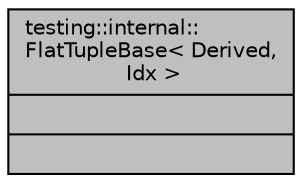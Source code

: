 digraph "testing::internal::FlatTupleBase&lt; Derived, Idx &gt;"
{
 // LATEX_PDF_SIZE
  bgcolor="transparent";
  edge [fontname="Helvetica",fontsize="10",labelfontname="Helvetica",labelfontsize="10"];
  node [fontname="Helvetica",fontsize="10",shape=record];
  Node1 [label="{testing::internal::\lFlatTupleBase\< Derived,\l Idx \>\n||}",height=0.2,width=0.4,color="black", fillcolor="grey75", style="filled", fontcolor="black",tooltip=" "];
}
